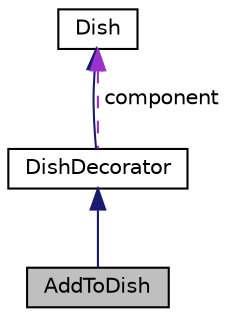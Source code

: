 digraph "AddToDish"
{
 // LATEX_PDF_SIZE
  edge [fontname="Helvetica",fontsize="10",labelfontname="Helvetica",labelfontsize="10"];
  node [fontname="Helvetica",fontsize="10",shape=record];
  Node1 [label="AddToDish",height=0.2,width=0.4,color="black", fillcolor="grey75", style="filled", fontcolor="black",tooltip="The AddToDish class represents a decorator that adds an ingredient to a dish."];
  Node2 -> Node1 [dir="back",color="midnightblue",fontsize="10",style="solid",fontname="Helvetica"];
  Node2 [label="DishDecorator",height=0.2,width=0.4,color="black", fillcolor="white", style="filled",URL="$classDishDecorator.html",tooltip="The DishDecorator class is a base class for decorating Dish objects."];
  Node3 -> Node2 [dir="back",color="midnightblue",fontsize="10",style="solid",fontname="Helvetica"];
  Node3 [label="Dish",height=0.2,width=0.4,color="black", fillcolor="white", style="filled",URL="$classDish.html",tooltip="The Dish class represents a dish with a name, cost, and ingredients."];
  Node3 -> Node2 [dir="back",color="darkorchid3",fontsize="10",style="dashed",label=" component" ,fontname="Helvetica"];
}
